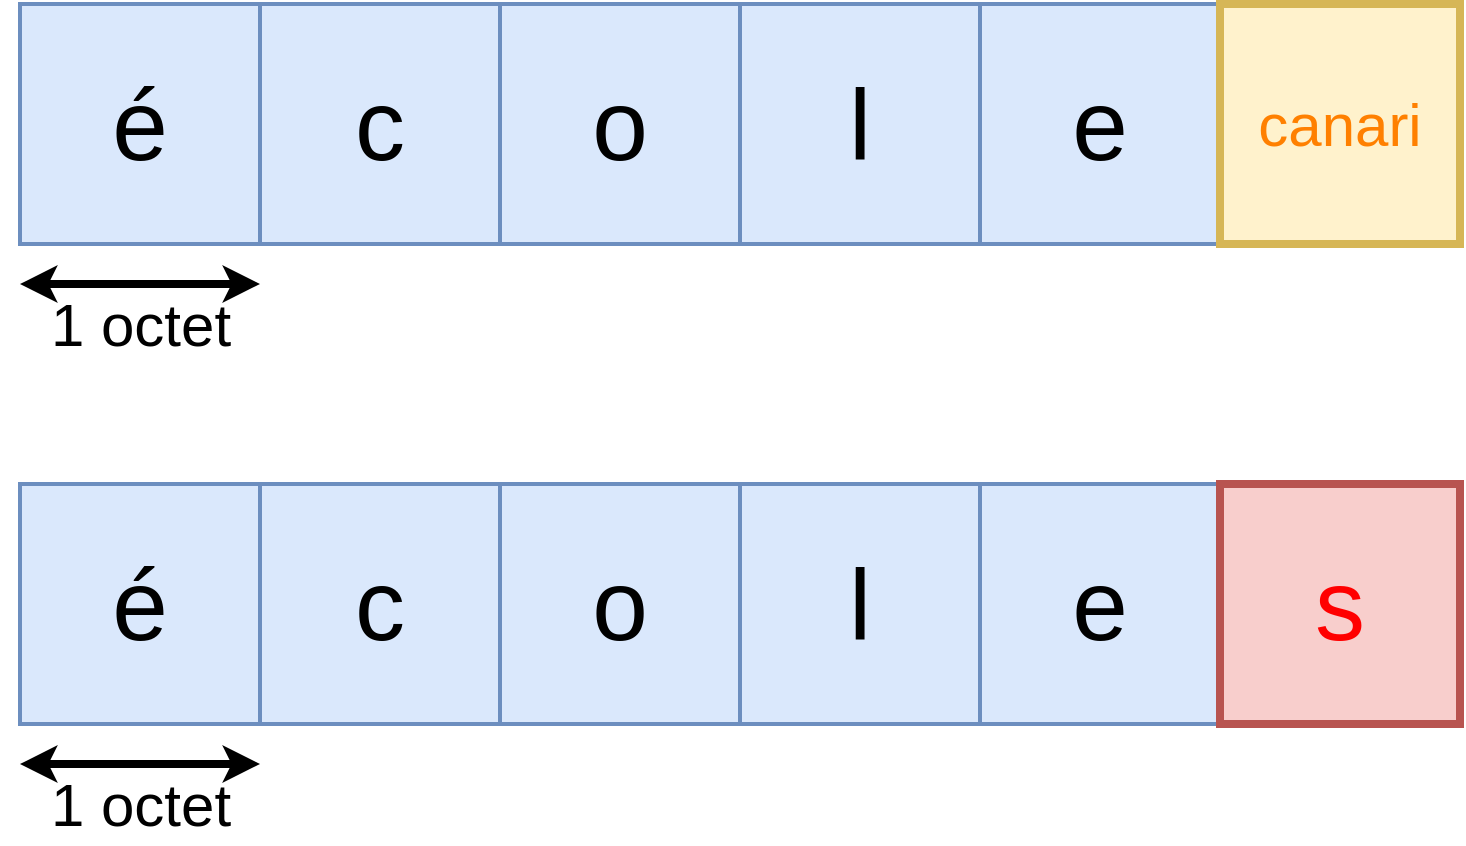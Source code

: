 <mxfile version="20.0.1" type="device"><diagram id="EYZfbfmFU-bXlVL4MKoT" name="Page-1"><mxGraphModel dx="1355" dy="793" grid="1" gridSize="10" guides="1" tooltips="1" connect="1" arrows="1" fold="1" page="1" pageScale="1" pageWidth="827" pageHeight="1169" math="0" shadow="0"><root><mxCell id="0"/><mxCell id="1" parent="0"/><mxCell id="vvJbAYPg2TiMCZLf4mpN-13" value="é" style="whiteSpace=wrap;html=1;aspect=fixed;fontSize=50;strokeWidth=2;fillColor=#dae8fc;strokeColor=#6c8ebf;" vertex="1" parent="1"><mxGeometry x="320" y="120" width="120" height="120" as="geometry"/></mxCell><mxCell id="vvJbAYPg2TiMCZLf4mpN-14" value="c" style="whiteSpace=wrap;html=1;aspect=fixed;fontSize=50;strokeWidth=2;fillColor=#dae8fc;strokeColor=#6c8ebf;" vertex="1" parent="1"><mxGeometry x="440" y="120" width="120" height="120" as="geometry"/></mxCell><mxCell id="vvJbAYPg2TiMCZLf4mpN-15" value="o" style="whiteSpace=wrap;html=1;aspect=fixed;fontSize=50;strokeWidth=2;fillColor=#dae8fc;strokeColor=#6c8ebf;" vertex="1" parent="1"><mxGeometry x="560" y="120" width="120" height="120" as="geometry"/></mxCell><mxCell id="vvJbAYPg2TiMCZLf4mpN-16" value="l" style="whiteSpace=wrap;html=1;aspect=fixed;fontSize=50;strokeWidth=2;fillColor=#dae8fc;strokeColor=#6c8ebf;" vertex="1" parent="1"><mxGeometry x="680" y="120" width="120" height="120" as="geometry"/></mxCell><mxCell id="vvJbAYPg2TiMCZLf4mpN-17" value="e" style="whiteSpace=wrap;html=1;aspect=fixed;fontSize=50;strokeWidth=2;fillColor=#dae8fc;strokeColor=#6c8ebf;" vertex="1" parent="1"><mxGeometry x="800" y="120" width="120" height="120" as="geometry"/></mxCell><mxCell id="vvJbAYPg2TiMCZLf4mpN-18" value="canari" style="whiteSpace=wrap;html=1;aspect=fixed;fontSize=30;strokeWidth=4;fillColor=#fff2cc;strokeColor=#d6b656;fontColor=#FF8000;" vertex="1" parent="1"><mxGeometry x="920" y="120" width="120" height="120" as="geometry"/></mxCell><mxCell id="vvJbAYPg2TiMCZLf4mpN-19" value="" style="endArrow=classic;startArrow=classic;html=1;rounded=0;fontSize=30;strokeWidth=4;" edge="1" parent="1"><mxGeometry width="50" height="50" relative="1" as="geometry"><mxPoint x="320" y="260" as="sourcePoint"/><mxPoint x="440" y="260" as="targetPoint"/></mxGeometry></mxCell><mxCell id="vvJbAYPg2TiMCZLf4mpN-20" value="1 octet" style="text;html=1;align=center;verticalAlign=middle;resizable=0;points=[];autosize=1;strokeColor=none;fillColor=none;fontSize=30;" vertex="1" parent="1"><mxGeometry x="330" y="260" width="100" height="40" as="geometry"/></mxCell><mxCell id="vvJbAYPg2TiMCZLf4mpN-21" value="é" style="whiteSpace=wrap;html=1;aspect=fixed;fontSize=50;strokeWidth=2;fillColor=#dae8fc;strokeColor=#6c8ebf;" vertex="1" parent="1"><mxGeometry x="320" y="360" width="120" height="120" as="geometry"/></mxCell><mxCell id="vvJbAYPg2TiMCZLf4mpN-22" value="c" style="whiteSpace=wrap;html=1;aspect=fixed;fontSize=50;strokeWidth=2;fillColor=#dae8fc;strokeColor=#6c8ebf;" vertex="1" parent="1"><mxGeometry x="440" y="360" width="120" height="120" as="geometry"/></mxCell><mxCell id="vvJbAYPg2TiMCZLf4mpN-23" value="o" style="whiteSpace=wrap;html=1;aspect=fixed;fontSize=50;strokeWidth=2;fillColor=#dae8fc;strokeColor=#6c8ebf;" vertex="1" parent="1"><mxGeometry x="560" y="360" width="120" height="120" as="geometry"/></mxCell><mxCell id="vvJbAYPg2TiMCZLf4mpN-24" value="l" style="whiteSpace=wrap;html=1;aspect=fixed;fontSize=50;strokeWidth=2;fillColor=#dae8fc;strokeColor=#6c8ebf;" vertex="1" parent="1"><mxGeometry x="680" y="360" width="120" height="120" as="geometry"/></mxCell><mxCell id="vvJbAYPg2TiMCZLf4mpN-25" value="e" style="whiteSpace=wrap;html=1;aspect=fixed;fontSize=50;strokeWidth=2;fillColor=#dae8fc;strokeColor=#6c8ebf;" vertex="1" parent="1"><mxGeometry x="800" y="360" width="120" height="120" as="geometry"/></mxCell><mxCell id="vvJbAYPg2TiMCZLf4mpN-26" value="s" style="whiteSpace=wrap;html=1;aspect=fixed;fontSize=50;strokeWidth=4;fillColor=#f8cecc;strokeColor=#b85450;fontColor=#FF0000;" vertex="1" parent="1"><mxGeometry x="920" y="360" width="120" height="120" as="geometry"/></mxCell><mxCell id="vvJbAYPg2TiMCZLf4mpN-27" value="" style="endArrow=classic;startArrow=classic;html=1;rounded=0;fontSize=30;strokeWidth=4;" edge="1" parent="1"><mxGeometry width="50" height="50" relative="1" as="geometry"><mxPoint x="320" y="500" as="sourcePoint"/><mxPoint x="440" y="500" as="targetPoint"/></mxGeometry></mxCell><mxCell id="vvJbAYPg2TiMCZLf4mpN-28" value="1 octet" style="text;html=1;align=center;verticalAlign=middle;resizable=0;points=[];autosize=1;strokeColor=none;fillColor=none;fontSize=30;" vertex="1" parent="1"><mxGeometry x="330" y="500" width="100" height="40" as="geometry"/></mxCell></root></mxGraphModel></diagram></mxfile>